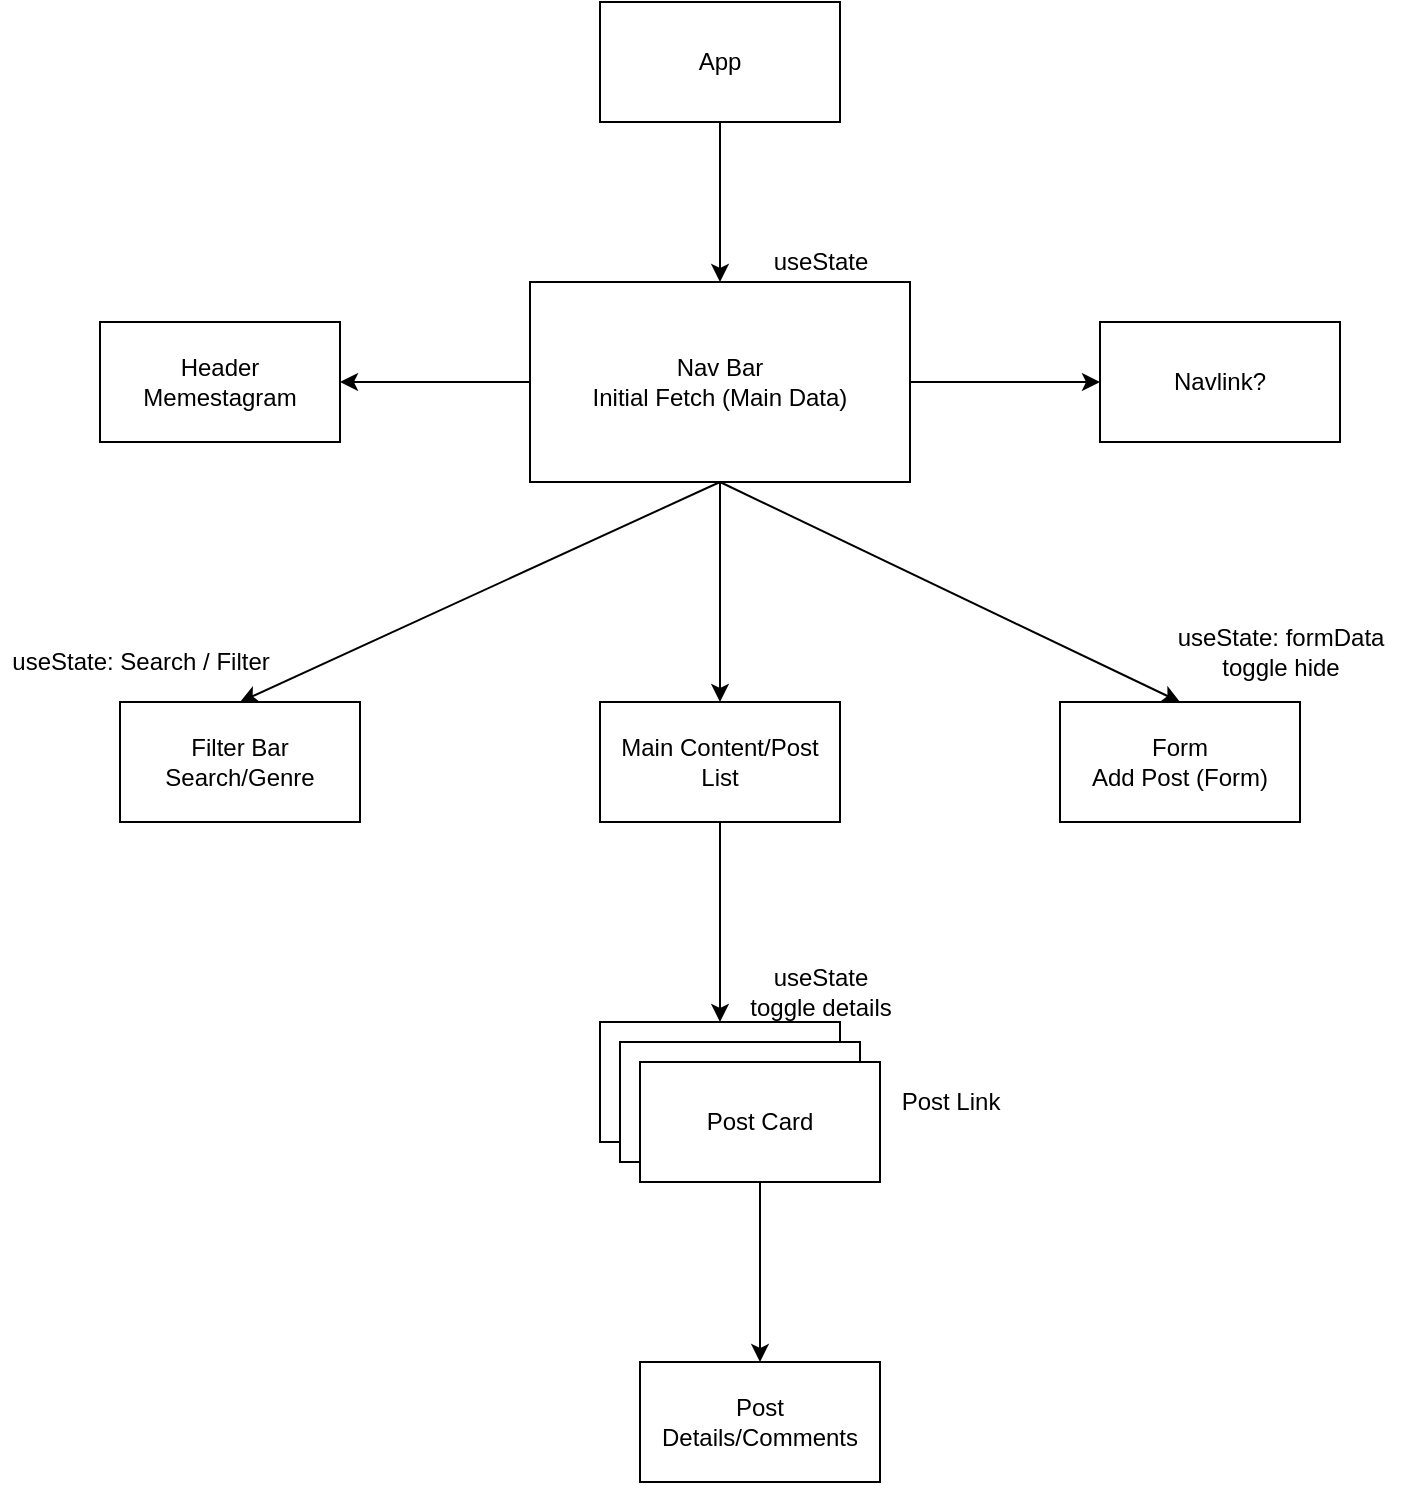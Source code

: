 <mxfile>
    <diagram id="y2gNrxA8x9AX8-hPL_HN" name="Page-1">
        <mxGraphModel dx="1346" dy="790" grid="1" gridSize="10" guides="1" tooltips="1" connect="1" arrows="1" fold="1" page="1" pageScale="1" pageWidth="850" pageHeight="1100" math="0" shadow="0">
            <root>
                <mxCell id="0"/>
                <mxCell id="1" parent="0"/>
                <mxCell id="2" style="edgeStyle=none;html=1;exitX=0.5;exitY=1;exitDx=0;exitDy=0;" edge="1" parent="1" source="3" target="8">
                    <mxGeometry relative="1" as="geometry"/>
                </mxCell>
                <mxCell id="3" value="App" style="whiteSpace=wrap;html=1;" vertex="1" parent="1">
                    <mxGeometry x="-510" y="30" width="120" height="60" as="geometry"/>
                </mxCell>
                <mxCell id="4" value="Header&lt;br&gt;Memestagram" style="whiteSpace=wrap;html=1;" vertex="1" parent="1">
                    <mxGeometry x="-760" y="190" width="120" height="60" as="geometry"/>
                </mxCell>
                <mxCell id="5" style="html=1;entryX=0.5;entryY=0;entryDx=0;entryDy=0;exitX=0.5;exitY=1;exitDx=0;exitDy=0;" edge="1" parent="1" source="8" target="12">
                    <mxGeometry relative="1" as="geometry">
                        <mxPoint x="-450" y="170" as="sourcePoint"/>
                    </mxGeometry>
                </mxCell>
                <mxCell id="6" style="edgeStyle=none;html=1;exitX=1;exitY=0.5;exitDx=0;exitDy=0;entryX=0;entryY=0.5;entryDx=0;entryDy=0;" edge="1" parent="1" source="8" target="14">
                    <mxGeometry relative="1" as="geometry"/>
                </mxCell>
                <mxCell id="7" style="edgeStyle=none;html=1;exitX=0;exitY=0.5;exitDx=0;exitDy=0;entryX=1;entryY=0.5;entryDx=0;entryDy=0;" edge="1" parent="1" source="8" target="4">
                    <mxGeometry relative="1" as="geometry"/>
                </mxCell>
                <mxCell id="8" value="Nav Bar&lt;br&gt;Initial Fetch (Main Data)" style="whiteSpace=wrap;html=1;" vertex="1" parent="1">
                    <mxGeometry x="-545" y="170" width="190" height="100" as="geometry"/>
                </mxCell>
                <mxCell id="9" value="Filter Bar&lt;br&gt;Search/Genre" style="whiteSpace=wrap;html=1;" vertex="1" parent="1">
                    <mxGeometry x="-750" y="380" width="120" height="60" as="geometry"/>
                </mxCell>
                <mxCell id="10" value="Form&lt;br&gt;Add Post (Form)" style="whiteSpace=wrap;html=1;" vertex="1" parent="1">
                    <mxGeometry x="-280" y="380" width="120" height="60" as="geometry"/>
                </mxCell>
                <mxCell id="11" style="edgeStyle=none;html=1;exitX=0.5;exitY=1;exitDx=0;exitDy=0;entryX=0.5;entryY=0;entryDx=0;entryDy=0;" edge="1" parent="1" source="12" target="13">
                    <mxGeometry relative="1" as="geometry"/>
                </mxCell>
                <mxCell id="12" value="Main Content/Post List" style="whiteSpace=wrap;html=1;" vertex="1" parent="1">
                    <mxGeometry x="-510" y="380" width="120" height="60" as="geometry"/>
                </mxCell>
                <mxCell id="13" value="Post" style="whiteSpace=wrap;html=1;" vertex="1" parent="1">
                    <mxGeometry x="-510" y="540" width="120" height="60" as="geometry"/>
                </mxCell>
                <mxCell id="14" value="Navlink?" style="whiteSpace=wrap;html=1;" vertex="1" parent="1">
                    <mxGeometry x="-260" y="190" width="120" height="60" as="geometry"/>
                </mxCell>
                <mxCell id="15" style="edgeStyle=none;html=1;exitX=0.5;exitY=1;exitDx=0;exitDy=0;entryX=0.5;entryY=0;entryDx=0;entryDy=0;" edge="1" parent="1" source="8" target="9">
                    <mxGeometry relative="1" as="geometry">
                        <mxPoint x="-450" y="180" as="sourcePoint"/>
                        <mxPoint x="-660" y="290" as="targetPoint"/>
                    </mxGeometry>
                </mxCell>
                <mxCell id="16" style="edgeStyle=none;html=1;exitX=0.5;exitY=1;exitDx=0;exitDy=0;entryX=0.5;entryY=0;entryDx=0;entryDy=0;" edge="1" parent="1" source="8" target="10">
                    <mxGeometry relative="1" as="geometry">
                        <mxPoint x="-230" y="270" as="sourcePoint"/>
                        <mxPoint x="-440" y="380" as="targetPoint"/>
                    </mxGeometry>
                </mxCell>
                <mxCell id="17" value="Post" style="whiteSpace=wrap;html=1;" vertex="1" parent="1">
                    <mxGeometry x="-500" y="550" width="120" height="60" as="geometry"/>
                </mxCell>
                <mxCell id="18" value="Post Card" style="whiteSpace=wrap;html=1;" vertex="1" parent="1">
                    <mxGeometry x="-490" y="560" width="120" height="60" as="geometry"/>
                </mxCell>
                <mxCell id="19" style="edgeStyle=none;html=1;entryX=0.5;entryY=0;entryDx=0;entryDy=0;exitX=0.5;exitY=1;exitDx=0;exitDy=0;" edge="1" parent="1" source="18" target="20">
                    <mxGeometry relative="1" as="geometry">
                        <mxPoint x="-400" y="660" as="sourcePoint"/>
                    </mxGeometry>
                </mxCell>
                <mxCell id="20" value="Post Details/Comments" style="whiteSpace=wrap;html=1;" vertex="1" parent="1">
                    <mxGeometry x="-490" y="710" width="120" height="60" as="geometry"/>
                </mxCell>
                <mxCell id="21" value="useState: Search / Filter" style="text;html=1;resizable=0;autosize=1;align=center;verticalAlign=middle;points=[];fillColor=none;strokeColor=none;rounded=0;" vertex="1" parent="1">
                    <mxGeometry x="-810" y="350" width="140" height="20" as="geometry"/>
                </mxCell>
                <mxCell id="22" value="useState: formData&lt;br&gt;toggle hide" style="text;html=1;resizable=0;autosize=1;align=center;verticalAlign=middle;points=[];fillColor=none;strokeColor=none;rounded=0;" vertex="1" parent="1">
                    <mxGeometry x="-230" y="340" width="120" height="30" as="geometry"/>
                </mxCell>
                <mxCell id="23" value="useState" style="text;html=1;resizable=0;autosize=1;align=center;verticalAlign=middle;points=[];fillColor=none;strokeColor=none;rounded=0;" vertex="1" parent="1">
                    <mxGeometry x="-430" y="150" width="60" height="20" as="geometry"/>
                </mxCell>
                <mxCell id="24" value="useState&lt;br&gt;toggle details" style="text;html=1;resizable=0;autosize=1;align=center;verticalAlign=middle;points=[];fillColor=none;strokeColor=none;rounded=0;" vertex="1" parent="1">
                    <mxGeometry x="-445" y="510" width="90" height="30" as="geometry"/>
                </mxCell>
                <mxCell id="25" value="Post Link" style="text;html=1;resizable=0;autosize=1;align=center;verticalAlign=middle;points=[];fillColor=none;strokeColor=none;rounded=0;" vertex="1" parent="1">
                    <mxGeometry x="-365" y="570" width="60" height="20" as="geometry"/>
                </mxCell>
            </root>
        </mxGraphModel>
    </diagram>
</mxfile>